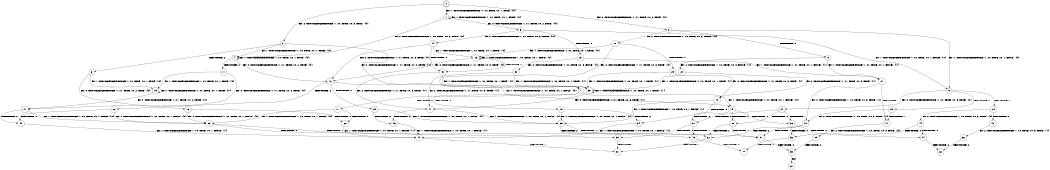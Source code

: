 digraph BCG {
size = "7, 10.5";
center = TRUE;
node [shape = circle];
0 [peripheries = 2];
0 -> 1 [label = "EX !1 !ATOMIC_EXCH_BRANCH (1, +0, TRUE, +0, 1, TRUE) !{0}"];
0 -> 2 [label = "EX !2 !ATOMIC_EXCH_BRANCH (1, +0, TRUE, +0, 3, TRUE) !{0}"];
0 -> 3 [label = "EX !0 !ATOMIC_EXCH_BRANCH (1, +1, TRUE, +0, 2, TRUE) !{0}"];
1 -> 4 [label = "EX !2 !ATOMIC_EXCH_BRANCH (1, +0, TRUE, +0, 3, TRUE) !{0}"];
1 -> 5 [label = "EX !0 !ATOMIC_EXCH_BRANCH (1, +1, TRUE, +0, 2, TRUE) !{0}"];
1 -> 1 [label = "EX !1 !ATOMIC_EXCH_BRANCH (1, +0, TRUE, +0, 1, TRUE) !{0}"];
2 -> 6 [label = "TERMINATE !2"];
2 -> 4 [label = "EX !1 !ATOMIC_EXCH_BRANCH (1, +0, TRUE, +0, 1, TRUE) !{0}"];
2 -> 7 [label = "EX !0 !ATOMIC_EXCH_BRANCH (1, +1, TRUE, +0, 2, TRUE) !{0}"];
3 -> 8 [label = "TERMINATE !0"];
3 -> 9 [label = "EX !1 !ATOMIC_EXCH_BRANCH (1, +0, TRUE, +0, 1, FALSE) !{0}"];
3 -> 10 [label = "EX !2 !ATOMIC_EXCH_BRANCH (1, +0, TRUE, +0, 3, FALSE) !{0}"];
4 -> 11 [label = "TERMINATE !2"];
4 -> 12 [label = "EX !0 !ATOMIC_EXCH_BRANCH (1, +1, TRUE, +0, 2, TRUE) !{0}"];
4 -> 4 [label = "EX !1 !ATOMIC_EXCH_BRANCH (1, +0, TRUE, +0, 1, TRUE) !{0}"];
5 -> 13 [label = "TERMINATE !0"];
5 -> 14 [label = "EX !2 !ATOMIC_EXCH_BRANCH (1, +0, TRUE, +0, 3, FALSE) !{0}"];
5 -> 9 [label = "EX !1 !ATOMIC_EXCH_BRANCH (1, +0, TRUE, +0, 1, FALSE) !{0}"];
6 -> 15 [label = "EX !1 !ATOMIC_EXCH_BRANCH (1, +0, TRUE, +0, 1, TRUE) !{0}"];
6 -> 16 [label = "EX !0 !ATOMIC_EXCH_BRANCH (1, +1, TRUE, +0, 2, TRUE) !{0}"];
7 -> 17 [label = "TERMINATE !2"];
7 -> 18 [label = "TERMINATE !0"];
7 -> 19 [label = "EX !1 !ATOMIC_EXCH_BRANCH (1, +0, TRUE, +0, 1, FALSE) !{0}"];
8 -> 20 [label = "EX !2 !ATOMIC_EXCH_BRANCH (1, +0, TRUE, +0, 3, FALSE) !{1}"];
8 -> 21 [label = "EX !1 !ATOMIC_EXCH_BRANCH (1, +0, TRUE, +0, 1, FALSE) !{1}"];
9 -> 22 [label = "TERMINATE !1"];
9 -> 23 [label = "TERMINATE !0"];
9 -> 24 [label = "EX !2 !ATOMIC_EXCH_BRANCH (1, +0, TRUE, +0, 3, TRUE) !{0}"];
10 -> 25 [label = "TERMINATE !0"];
10 -> 26 [label = "EX !1 !ATOMIC_EXCH_BRANCH (1, +0, TRUE, +0, 1, TRUE) !{0}"];
10 -> 7 [label = "EX !2 !ATOMIC_EXCH_BRANCH (1, +1, TRUE, +0, 3, TRUE) !{0}"];
11 -> 27 [label = "EX !0 !ATOMIC_EXCH_BRANCH (1, +1, TRUE, +0, 2, TRUE) !{0}"];
11 -> 15 [label = "EX !1 !ATOMIC_EXCH_BRANCH (1, +0, TRUE, +0, 1, TRUE) !{0}"];
12 -> 28 [label = "TERMINATE !2"];
12 -> 29 [label = "TERMINATE !0"];
12 -> 19 [label = "EX !1 !ATOMIC_EXCH_BRANCH (1, +0, TRUE, +0, 1, FALSE) !{0}"];
13 -> 30 [label = "EX !2 !ATOMIC_EXCH_BRANCH (1, +0, TRUE, +0, 3, FALSE) !{1}"];
13 -> 21 [label = "EX !1 !ATOMIC_EXCH_BRANCH (1, +0, TRUE, +0, 1, FALSE) !{1}"];
14 -> 31 [label = "TERMINATE !0"];
14 -> 12 [label = "EX !2 !ATOMIC_EXCH_BRANCH (1, +1, TRUE, +0, 3, TRUE) !{0}"];
14 -> 26 [label = "EX !1 !ATOMIC_EXCH_BRANCH (1, +0, TRUE, +0, 1, TRUE) !{0}"];
15 -> 27 [label = "EX !0 !ATOMIC_EXCH_BRANCH (1, +1, TRUE, +0, 2, TRUE) !{0}"];
15 -> 15 [label = "EX !1 !ATOMIC_EXCH_BRANCH (1, +0, TRUE, +0, 1, TRUE) !{0}"];
16 -> 32 [label = "TERMINATE !0"];
16 -> 33 [label = "EX !1 !ATOMIC_EXCH_BRANCH (1, +0, TRUE, +0, 1, FALSE) !{0}"];
17 -> 32 [label = "TERMINATE !0"];
17 -> 33 [label = "EX !1 !ATOMIC_EXCH_BRANCH (1, +0, TRUE, +0, 1, FALSE) !{0}"];
18 -> 34 [label = "TERMINATE !2"];
18 -> 35 [label = "EX !1 !ATOMIC_EXCH_BRANCH (1, +0, TRUE, +0, 1, FALSE) !{1}"];
19 -> 36 [label = "TERMINATE !1"];
19 -> 37 [label = "TERMINATE !2"];
19 -> 38 [label = "TERMINATE !0"];
20 -> 39 [label = "EX !1 !ATOMIC_EXCH_BRANCH (1, +0, TRUE, +0, 1, TRUE) !{1}"];
20 -> 40 [label = "EX !2 !ATOMIC_EXCH_BRANCH (1, +1, TRUE, +0, 3, TRUE) !{1}"];
21 -> 41 [label = "TERMINATE !1"];
21 -> 42 [label = "EX !2 !ATOMIC_EXCH_BRANCH (1, +0, TRUE, +0, 3, TRUE) !{1}"];
22 -> 43 [label = "TERMINATE !0"];
22 -> 44 [label = "EX !2 !ATOMIC_EXCH_BRANCH (1, +0, TRUE, +0, 3, TRUE) !{0}"];
23 -> 41 [label = "TERMINATE !1"];
23 -> 42 [label = "EX !2 !ATOMIC_EXCH_BRANCH (1, +0, TRUE, +0, 3, TRUE) !{1}"];
24 -> 36 [label = "TERMINATE !1"];
24 -> 37 [label = "TERMINATE !2"];
24 -> 38 [label = "TERMINATE !0"];
25 -> 39 [label = "EX !1 !ATOMIC_EXCH_BRANCH (1, +0, TRUE, +0, 1, TRUE) !{1}"];
25 -> 40 [label = "EX !2 !ATOMIC_EXCH_BRANCH (1, +1, TRUE, +0, 3, TRUE) !{1}"];
26 -> 31 [label = "TERMINATE !0"];
26 -> 12 [label = "EX !2 !ATOMIC_EXCH_BRANCH (1, +1, TRUE, +0, 3, TRUE) !{0}"];
26 -> 26 [label = "EX !1 !ATOMIC_EXCH_BRANCH (1, +0, TRUE, +0, 1, TRUE) !{0}"];
27 -> 45 [label = "TERMINATE !0"];
27 -> 33 [label = "EX !1 !ATOMIC_EXCH_BRANCH (1, +0, TRUE, +0, 1, FALSE) !{0}"];
28 -> 45 [label = "TERMINATE !0"];
28 -> 33 [label = "EX !1 !ATOMIC_EXCH_BRANCH (1, +0, TRUE, +0, 1, FALSE) !{0}"];
29 -> 46 [label = "TERMINATE !2"];
29 -> 35 [label = "EX !1 !ATOMIC_EXCH_BRANCH (1, +0, TRUE, +0, 1, FALSE) !{1}"];
30 -> 47 [label = "EX !2 !ATOMIC_EXCH_BRANCH (1, +1, TRUE, +0, 3, TRUE) !{1}"];
30 -> 39 [label = "EX !1 !ATOMIC_EXCH_BRANCH (1, +0, TRUE, +0, 1, TRUE) !{1}"];
31 -> 47 [label = "EX !2 !ATOMIC_EXCH_BRANCH (1, +1, TRUE, +0, 3, TRUE) !{1}"];
31 -> 39 [label = "EX !1 !ATOMIC_EXCH_BRANCH (1, +0, TRUE, +0, 1, TRUE) !{1}"];
32 -> 48 [label = "EX !1 !ATOMIC_EXCH_BRANCH (1, +0, TRUE, +0, 1, FALSE) !{1}"];
33 -> 49 [label = "TERMINATE !1"];
33 -> 50 [label = "TERMINATE !0"];
34 -> 48 [label = "EX !1 !ATOMIC_EXCH_BRANCH (1, +0, TRUE, +0, 1, FALSE) !{1}"];
35 -> 51 [label = "TERMINATE !1"];
35 -> 52 [label = "TERMINATE !2"];
36 -> 53 [label = "TERMINATE !2"];
36 -> 54 [label = "TERMINATE !0"];
37 -> 49 [label = "TERMINATE !1"];
37 -> 50 [label = "TERMINATE !0"];
38 -> 51 [label = "TERMINATE !1"];
38 -> 52 [label = "TERMINATE !2"];
39 -> 47 [label = "EX !2 !ATOMIC_EXCH_BRANCH (1, +1, TRUE, +0, 3, TRUE) !{1}"];
39 -> 39 [label = "EX !1 !ATOMIC_EXCH_BRANCH (1, +0, TRUE, +0, 1, TRUE) !{1}"];
40 -> 34 [label = "TERMINATE !2"];
40 -> 35 [label = "EX !1 !ATOMIC_EXCH_BRANCH (1, +0, TRUE, +0, 1, FALSE) !{1}"];
41 -> 55 [label = "EX !2 !ATOMIC_EXCH_BRANCH (1, +0, TRUE, +0, 3, TRUE) !{2}"];
42 -> 51 [label = "TERMINATE !1"];
42 -> 52 [label = "TERMINATE !2"];
43 -> 56 [label = "EX !2 !ATOMIC_EXCH_BRANCH (1, +0, TRUE, +0, 3, TRUE) !{1}"];
44 -> 53 [label = "TERMINATE !2"];
44 -> 54 [label = "TERMINATE !0"];
45 -> 48 [label = "EX !1 !ATOMIC_EXCH_BRANCH (1, +0, TRUE, +0, 1, FALSE) !{1}"];
46 -> 48 [label = "EX !1 !ATOMIC_EXCH_BRANCH (1, +0, TRUE, +0, 1, FALSE) !{1}"];
47 -> 46 [label = "TERMINATE !2"];
47 -> 35 [label = "EX !1 !ATOMIC_EXCH_BRANCH (1, +0, TRUE, +0, 1, FALSE) !{1}"];
48 -> 57 [label = "TERMINATE !1"];
49 -> 58 [label = "TERMINATE !0"];
50 -> 57 [label = "TERMINATE !1"];
51 -> 59 [label = "TERMINATE !2"];
52 -> 57 [label = "TERMINATE !1"];
53 -> 58 [label = "TERMINATE !0"];
54 -> 60 [label = "TERMINATE !2"];
55 -> 59 [label = "TERMINATE !2"];
56 -> 60 [label = "TERMINATE !2"];
59 -> 61 [label = "exit"];
}
